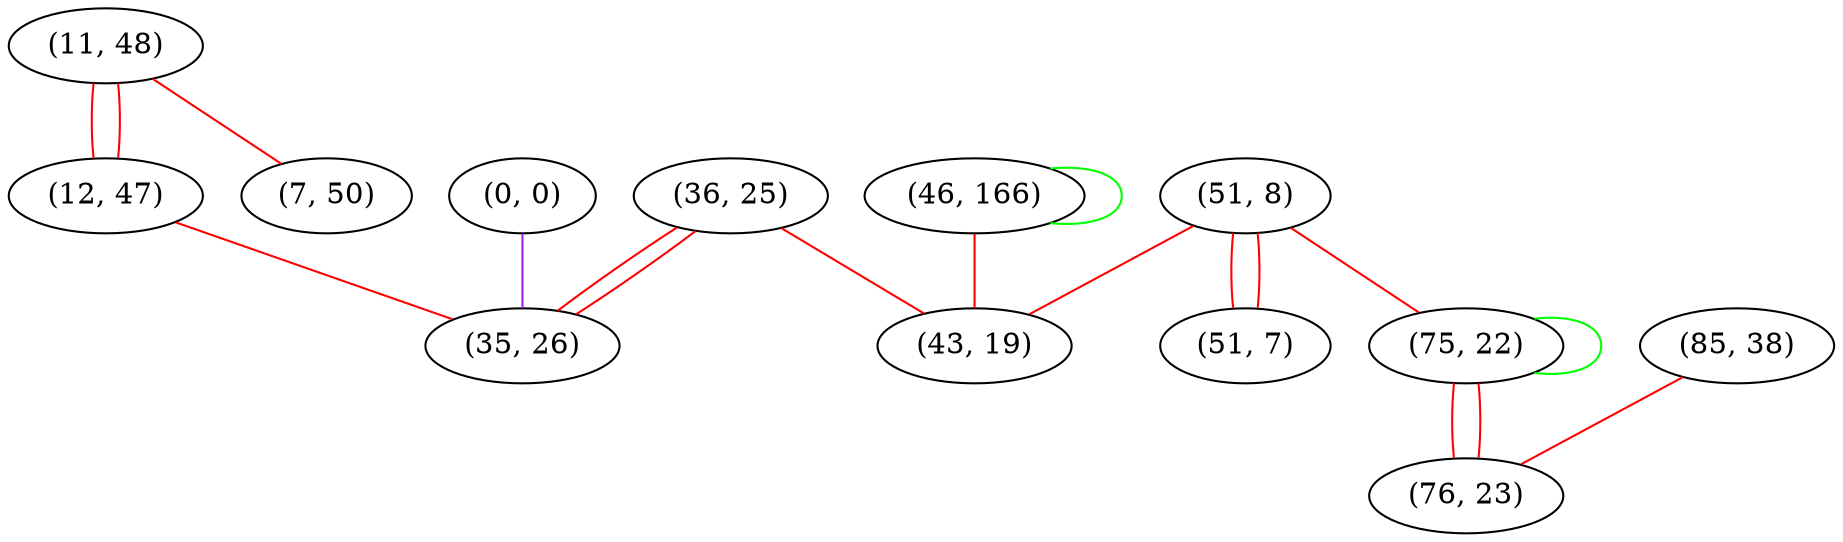 graph "" {
"(11, 48)";
"(51, 8)";
"(12, 47)";
"(0, 0)";
"(51, 7)";
"(7, 50)";
"(46, 166)";
"(36, 25)";
"(75, 22)";
"(85, 38)";
"(35, 26)";
"(76, 23)";
"(43, 19)";
"(11, 48)" -- "(12, 47)"  [color=red, key=0, weight=1];
"(11, 48)" -- "(12, 47)"  [color=red, key=1, weight=1];
"(11, 48)" -- "(7, 50)"  [color=red, key=0, weight=1];
"(51, 8)" -- "(51, 7)"  [color=red, key=0, weight=1];
"(51, 8)" -- "(51, 7)"  [color=red, key=1, weight=1];
"(51, 8)" -- "(43, 19)"  [color=red, key=0, weight=1];
"(51, 8)" -- "(75, 22)"  [color=red, key=0, weight=1];
"(12, 47)" -- "(35, 26)"  [color=red, key=0, weight=1];
"(0, 0)" -- "(35, 26)"  [color=purple, key=0, weight=4];
"(46, 166)" -- "(43, 19)"  [color=red, key=0, weight=1];
"(46, 166)" -- "(46, 166)"  [color=green, key=0, weight=2];
"(36, 25)" -- "(35, 26)"  [color=red, key=0, weight=1];
"(36, 25)" -- "(35, 26)"  [color=red, key=1, weight=1];
"(36, 25)" -- "(43, 19)"  [color=red, key=0, weight=1];
"(75, 22)" -- "(76, 23)"  [color=red, key=0, weight=1];
"(75, 22)" -- "(76, 23)"  [color=red, key=1, weight=1];
"(75, 22)" -- "(75, 22)"  [color=green, key=0, weight=2];
"(85, 38)" -- "(76, 23)"  [color=red, key=0, weight=1];
}
